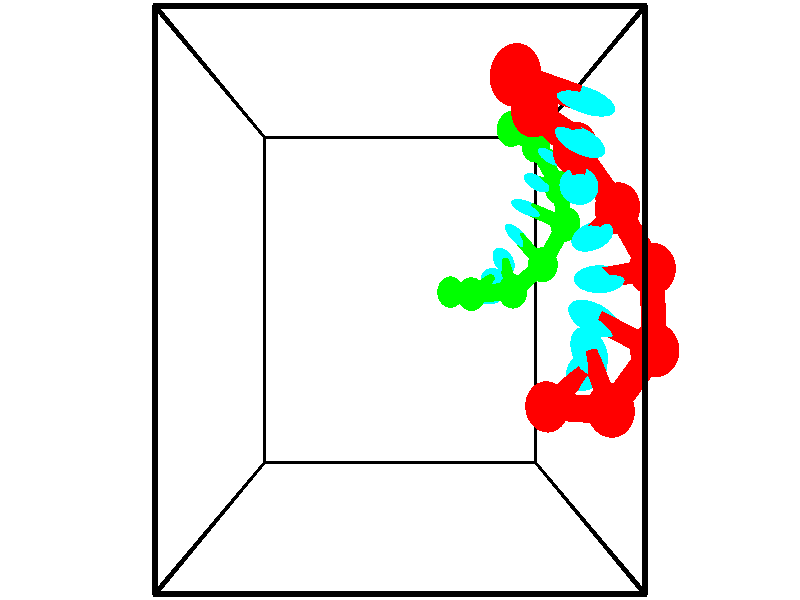 // switches for output
#declare DRAW_BASES = 1; // possible values are 0, 1; only relevant for DNA ribbons
#declare DRAW_BASES_TYPE = 3; // possible values are 1, 2, 3; only relevant for DNA ribbons
#declare DRAW_FOG = 0; // set to 1 to enable fog

#include "colors.inc"

#include "transforms.inc"
background { rgb <1, 1, 1>}

#default {
   normal{
       ripples 0.25
       frequency 0.20
       turbulence 0.2
       lambda 5
   }
	finish {
		phong 0.1
		phong_size 40.
	}
}

// original window dimensions: 1024x640


// camera settings

camera {
	sky <-0, 1, 0>
	up <-0, 1, 0>
	right 1.6 * <1, 0, 0>
	location <2.5, 2.5, 11.1562>
	look_at <2.5, 2.5, 2.5>
	direction <0, 0, -8.6562>
	angle 67.0682
}


# declare cpy_camera_pos = <2.5, 2.5, 11.1562>;
# if (DRAW_FOG = 1)
fog {
	fog_type 2
	up vnormalize(cpy_camera_pos)
	color rgbt<1,1,1,0.3>
	distance 1e-5
	fog_alt 3e-3
	fog_offset 4
}
# end


// LIGHTS

# declare lum = 6;
global_settings {
	ambient_light rgb lum * <0.05, 0.05, 0.05>
	max_trace_level 15
}# declare cpy_direct_light_amount = 0.25;
light_source
{	1000 * <-1, -1, 1>,
	rgb lum * cpy_direct_light_amount
	parallel
}

light_source
{	1000 * <1, 1, -1>,
	rgb lum * cpy_direct_light_amount
	parallel
}

// strand 0

// nucleotide -1

// particle -1
sphere {
	<4.238711, 1.446038, 4.006850> 0.250000
	pigment { color rgbt <1,0,0,0> }
	no_shadow
}
cylinder {
	<4.554741, 1.638458, 3.854863>,  <4.744359, 1.753910, 3.763671>, 0.100000
	pigment { color rgbt <1,0,0,0> }
	no_shadow
}
cylinder {
	<4.554741, 1.638458, 3.854863>,  <4.238711, 1.446038, 4.006850>, 0.100000
	pigment { color rgbt <1,0,0,0> }
	no_shadow
}

// particle -1
sphere {
	<4.554741, 1.638458, 3.854863> 0.100000
	pigment { color rgbt <1,0,0,0> }
	no_shadow
}
sphere {
	0, 1
	scale<0.080000,0.200000,0.300000>
	matrix <0.006747, 0.612975, 0.790074,
		0.612975, -0.626780, 0.481050,
		-0.790074, -0.481050, 0.379967,
		4.791763, 1.782773, 3.740873>
	pigment { color rgbt <0,1,1,0> }
	no_shadow
}
cylinder {
	<4.811801, 1.493303, 4.525173>,  <4.238711, 1.446038, 4.006850>, 0.130000
	pigment { color rgbt <1,0,0,0> }
	no_shadow
}

// nucleotide -1

// particle -1
sphere {
	<4.811801, 1.493303, 4.525173> 0.250000
	pigment { color rgbt <1,0,0,0> }
	no_shadow
}
cylinder {
	<4.761414, 1.783930, 4.254993>,  <4.731181, 1.958306, 4.092885>, 0.100000
	pigment { color rgbt <1,0,0,0> }
	no_shadow
}
cylinder {
	<4.761414, 1.783930, 4.254993>,  <4.811801, 1.493303, 4.525173>, 0.100000
	pigment { color rgbt <1,0,0,0> }
	no_shadow
}

// particle -1
sphere {
	<4.761414, 1.783930, 4.254993> 0.100000
	pigment { color rgbt <1,0,0,0> }
	no_shadow
}
sphere {
	0, 1
	scale<0.080000,0.200000,0.300000>
	matrix <-0.107880, 0.666803, 0.737384,
		0.986151, 0.165755, -0.005615,
		-0.125969, 0.726567, -0.675450,
		4.723623, 2.001900, 4.052359>
	pigment { color rgbt <0,1,1,0> }
	no_shadow
}
cylinder {
	<5.293628, 2.043984, 4.527184>,  <4.811801, 1.493303, 4.525173>, 0.130000
	pigment { color rgbt <1,0,0,0> }
	no_shadow
}

// nucleotide -1

// particle -1
sphere {
	<5.293628, 2.043984, 4.527184> 0.250000
	pigment { color rgbt <1,0,0,0> }
	no_shadow
}
cylinder {
	<4.964352, 2.205050, 4.367073>,  <4.766786, 2.301689, 4.271007>, 0.100000
	pigment { color rgbt <1,0,0,0> }
	no_shadow
}
cylinder {
	<4.964352, 2.205050, 4.367073>,  <5.293628, 2.043984, 4.527184>, 0.100000
	pigment { color rgbt <1,0,0,0> }
	no_shadow
}

// particle -1
sphere {
	<4.964352, 2.205050, 4.367073> 0.100000
	pigment { color rgbt <1,0,0,0> }
	no_shadow
}
sphere {
	0, 1
	scale<0.080000,0.200000,0.300000>
	matrix <0.010750, 0.715930, 0.698090,
		0.567665, 0.570357, -0.593675,
		-0.823190, 0.402663, -0.400277,
		4.717395, 2.325848, 4.246990>
	pigment { color rgbt <0,1,1,0> }
	no_shadow
}
cylinder {
	<5.383323, 2.795037, 4.245146>,  <5.293628, 2.043984, 4.527184>, 0.130000
	pigment { color rgbt <1,0,0,0> }
	no_shadow
}

// nucleotide -1

// particle -1
sphere {
	<5.383323, 2.795037, 4.245146> 0.250000
	pigment { color rgbt <1,0,0,0> }
	no_shadow
}
cylinder {
	<5.003422, 2.738035, 4.356616>,  <4.775481, 2.703834, 4.423498>, 0.100000
	pigment { color rgbt <1,0,0,0> }
	no_shadow
}
cylinder {
	<5.003422, 2.738035, 4.356616>,  <5.383323, 2.795037, 4.245146>, 0.100000
	pigment { color rgbt <1,0,0,0> }
	no_shadow
}

// particle -1
sphere {
	<5.003422, 2.738035, 4.356616> 0.100000
	pigment { color rgbt <1,0,0,0> }
	no_shadow
}
sphere {
	0, 1
	scale<0.080000,0.200000,0.300000>
	matrix <0.036287, 0.834207, 0.550256,
		-0.310888, 0.532720, -0.787120,
		-0.949754, -0.142505, 0.278676,
		4.718496, 2.695284, 4.440219>
	pigment { color rgbt <0,1,1,0> }
	no_shadow
}
cylinder {
	<5.040298, 3.394019, 4.095432>,  <5.383323, 2.795037, 4.245146>, 0.130000
	pigment { color rgbt <1,0,0,0> }
	no_shadow
}

// nucleotide -1

// particle -1
sphere {
	<5.040298, 3.394019, 4.095432> 0.250000
	pigment { color rgbt <1,0,0,0> }
	no_shadow
}
cylinder {
	<4.792233, 3.216269, 4.354021>,  <4.643393, 3.109618, 4.509174>, 0.100000
	pigment { color rgbt <1,0,0,0> }
	no_shadow
}
cylinder {
	<4.792233, 3.216269, 4.354021>,  <5.040298, 3.394019, 4.095432>, 0.100000
	pigment { color rgbt <1,0,0,0> }
	no_shadow
}

// particle -1
sphere {
	<4.792233, 3.216269, 4.354021> 0.100000
	pigment { color rgbt <1,0,0,0> }
	no_shadow
}
sphere {
	0, 1
	scale<0.080000,0.200000,0.300000>
	matrix <-0.189096, 0.884467, 0.426569,
		-0.761340, 0.142297, -0.632545,
		-0.620164, -0.444376, 0.646472,
		4.606183, 3.082956, 4.547963>
	pigment { color rgbt <0,1,1,0> }
	no_shadow
}
cylinder {
	<4.527760, 3.965218, 4.154228>,  <5.040298, 3.394019, 4.095432>, 0.130000
	pigment { color rgbt <1,0,0,0> }
	no_shadow
}

// nucleotide -1

// particle -1
sphere {
	<4.527760, 3.965218, 4.154228> 0.250000
	pigment { color rgbt <1,0,0,0> }
	no_shadow
}
cylinder {
	<4.464214, 3.712637, 4.457814>,  <4.426087, 3.561088, 4.639966>, 0.100000
	pigment { color rgbt <1,0,0,0> }
	no_shadow
}
cylinder {
	<4.464214, 3.712637, 4.457814>,  <4.527760, 3.965218, 4.154228>, 0.100000
	pigment { color rgbt <1,0,0,0> }
	no_shadow
}

// particle -1
sphere {
	<4.464214, 3.712637, 4.457814> 0.100000
	pigment { color rgbt <1,0,0,0> }
	no_shadow
}
sphere {
	0, 1
	scale<0.080000,0.200000,0.300000>
	matrix <-0.116788, 0.775350, 0.620639,
		-0.980369, 0.009959, -0.196922,
		-0.158864, -0.631453, 0.758966,
		4.416555, 3.523201, 4.685504>
	pigment { color rgbt <0,1,1,0> }
	no_shadow
}
cylinder {
	<3.969748, 4.238296, 4.551753>,  <4.527760, 3.965218, 4.154228>, 0.130000
	pigment { color rgbt <1,0,0,0> }
	no_shadow
}

// nucleotide -1

// particle -1
sphere {
	<3.969748, 4.238296, 4.551753> 0.250000
	pigment { color rgbt <1,0,0,0> }
	no_shadow
}
cylinder {
	<4.174938, 4.018080, 4.815195>,  <4.298052, 3.885950, 4.973260>, 0.100000
	pigment { color rgbt <1,0,0,0> }
	no_shadow
}
cylinder {
	<4.174938, 4.018080, 4.815195>,  <3.969748, 4.238296, 4.551753>, 0.100000
	pigment { color rgbt <1,0,0,0> }
	no_shadow
}

// particle -1
sphere {
	<4.174938, 4.018080, 4.815195> 0.100000
	pigment { color rgbt <1,0,0,0> }
	no_shadow
}
sphere {
	0, 1
	scale<0.080000,0.200000,0.300000>
	matrix <0.122541, 0.806354, 0.578599,
		-0.849611, -0.216101, 0.481103,
		0.512976, -0.550539, 0.658606,
		4.328831, 3.852918, 5.012777>
	pigment { color rgbt <0,1,1,0> }
	no_shadow
}
cylinder {
	<3.639700, 4.352689, 5.186188>,  <3.969748, 4.238296, 4.551753>, 0.130000
	pigment { color rgbt <1,0,0,0> }
	no_shadow
}

// nucleotide -1

// particle -1
sphere {
	<3.639700, 4.352689, 5.186188> 0.250000
	pigment { color rgbt <1,0,0,0> }
	no_shadow
}
cylinder {
	<4.008541, 4.216505, 5.259744>,  <4.229846, 4.134795, 5.303877>, 0.100000
	pigment { color rgbt <1,0,0,0> }
	no_shadow
}
cylinder {
	<4.008541, 4.216505, 5.259744>,  <3.639700, 4.352689, 5.186188>, 0.100000
	pigment { color rgbt <1,0,0,0> }
	no_shadow
}

// particle -1
sphere {
	<4.008541, 4.216505, 5.259744> 0.100000
	pigment { color rgbt <1,0,0,0> }
	no_shadow
}
sphere {
	0, 1
	scale<0.080000,0.200000,0.300000>
	matrix <0.157297, 0.764000, 0.625749,
		-0.353534, -0.548079, 0.758039,
		0.922102, -0.340460, 0.183889,
		4.285172, 4.114367, 5.314910>
	pigment { color rgbt <0,1,1,0> }
	no_shadow
}
// strand 1

// nucleotide -1

// particle -1
sphere {
	<4.402084, 4.926569, 0.883664> 0.250000
	pigment { color rgbt <0,1,0,0> }
	no_shadow
}
cylinder {
	<4.792114, 4.916447, 0.971836>,  <5.026132, 4.910373, 1.024739>, 0.100000
	pigment { color rgbt <0,1,0,0> }
	no_shadow
}
cylinder {
	<4.792114, 4.916447, 0.971836>,  <4.402084, 4.926569, 0.883664>, 0.100000
	pigment { color rgbt <0,1,0,0> }
	no_shadow
}

// particle -1
sphere {
	<4.792114, 4.916447, 0.971836> 0.100000
	pigment { color rgbt <0,1,0,0> }
	no_shadow
}
sphere {
	0, 1
	scale<0.080000,0.200000,0.300000>
	matrix <-0.021769, -0.999592, -0.018465,
		0.220807, 0.013207, -0.975228,
		0.975075, -0.025307, 0.220430,
		5.084637, 4.908854, 1.037965>
	pigment { color rgbt <0,1,1,0> }
	no_shadow
}
cylinder {
	<4.933010, 4.806573, 0.346633>,  <4.402084, 4.926569, 0.883664>, 0.130000
	pigment { color rgbt <0,1,0,0> }
	no_shadow
}

// nucleotide -1

// particle -1
sphere {
	<4.933010, 4.806573, 0.346633> 0.250000
	pigment { color rgbt <0,1,0,0> }
	no_shadow
}
cylinder {
	<4.983383, 4.639252, 0.706447>,  <5.013607, 4.538859, 0.922336>, 0.100000
	pigment { color rgbt <0,1,0,0> }
	no_shadow
}
cylinder {
	<4.983383, 4.639252, 0.706447>,  <4.933010, 4.806573, 0.346633>, 0.100000
	pigment { color rgbt <0,1,0,0> }
	no_shadow
}

// particle -1
sphere {
	<4.983383, 4.639252, 0.706447> 0.100000
	pigment { color rgbt <0,1,0,0> }
	no_shadow
}
sphere {
	0, 1
	scale<0.080000,0.200000,0.300000>
	matrix <-0.415383, -0.845673, -0.335103,
		0.900887, -0.331451, -0.280254,
		0.125933, -0.418303, 0.899535,
		5.021163, 4.513761, 0.976308>
	pigment { color rgbt <0,1,1,0> }
	no_shadow
}
cylinder {
	<5.369926, 4.189927, 0.278208>,  <4.933010, 4.806573, 0.346633>, 0.130000
	pigment { color rgbt <0,1,0,0> }
	no_shadow
}

// nucleotide -1

// particle -1
sphere {
	<5.369926, 4.189927, 0.278208> 0.250000
	pigment { color rgbt <0,1,0,0> }
	no_shadow
}
cylinder {
	<5.076988, 4.186965, 0.550565>,  <4.901226, 4.185188, 0.713980>, 0.100000
	pigment { color rgbt <0,1,0,0> }
	no_shadow
}
cylinder {
	<5.076988, 4.186965, 0.550565>,  <5.369926, 4.189927, 0.278208>, 0.100000
	pigment { color rgbt <0,1,0,0> }
	no_shadow
}

// particle -1
sphere {
	<5.076988, 4.186965, 0.550565> 0.100000
	pigment { color rgbt <0,1,0,0> }
	no_shadow
}
sphere {
	0, 1
	scale<0.080000,0.200000,0.300000>
	matrix <-0.461491, -0.729868, -0.504301,
		0.500698, -0.683548, 0.531096,
		-0.732344, -0.007406, 0.680895,
		4.857285, 4.184743, 0.754834>
	pigment { color rgbt <0,1,1,0> }
	no_shadow
}
cylinder {
	<5.349186, 3.589196, 0.749656>,  <5.369926, 4.189927, 0.278208>, 0.130000
	pigment { color rgbt <0,1,0,0> }
	no_shadow
}

// nucleotide -1

// particle -1
sphere {
	<5.349186, 3.589196, 0.749656> 0.250000
	pigment { color rgbt <0,1,0,0> }
	no_shadow
}
cylinder {
	<5.001358, 3.738751, 0.620627>,  <4.792661, 3.828485, 0.543210>, 0.100000
	pigment { color rgbt <0,1,0,0> }
	no_shadow
}
cylinder {
	<5.001358, 3.738751, 0.620627>,  <5.349186, 3.589196, 0.749656>, 0.100000
	pigment { color rgbt <0,1,0,0> }
	no_shadow
}

// particle -1
sphere {
	<5.001358, 3.738751, 0.620627> 0.100000
	pigment { color rgbt <0,1,0,0> }
	no_shadow
}
sphere {
	0, 1
	scale<0.080000,0.200000,0.300000>
	matrix <-0.196179, -0.861042, -0.469170,
		-0.453165, -0.344695, 0.822087,
		-0.869572, 0.373888, -0.322572,
		4.740487, 3.850918, 0.523855>
	pigment { color rgbt <0,1,1,0> }
	no_shadow
}
cylinder {
	<4.949294, 3.003627, 0.797996>,  <5.349186, 3.589196, 0.749656>, 0.130000
	pigment { color rgbt <0,1,0,0> }
	no_shadow
}

// nucleotide -1

// particle -1
sphere {
	<4.949294, 3.003627, 0.797996> 0.250000
	pigment { color rgbt <0,1,0,0> }
	no_shadow
}
cylinder {
	<4.747063, 3.258691, 0.565520>,  <4.625724, 3.411729, 0.426034>, 0.100000
	pigment { color rgbt <0,1,0,0> }
	no_shadow
}
cylinder {
	<4.747063, 3.258691, 0.565520>,  <4.949294, 3.003627, 0.797996>, 0.100000
	pigment { color rgbt <0,1,0,0> }
	no_shadow
}

// particle -1
sphere {
	<4.747063, 3.258691, 0.565520> 0.100000
	pigment { color rgbt <0,1,0,0> }
	no_shadow
}
sphere {
	0, 1
	scale<0.080000,0.200000,0.300000>
	matrix <-0.423847, -0.770299, -0.476438,
		-0.751492, 0.005455, 0.659720,
		-0.505582, 0.637659, -0.581186,
		4.595389, 3.449989, 0.391163>
	pigment { color rgbt <0,1,1,0> }
	no_shadow
}
cylinder {
	<4.455969, 2.626351, 0.685633>,  <4.949294, 3.003627, 0.797996>, 0.130000
	pigment { color rgbt <0,1,0,0> }
	no_shadow
}

// nucleotide -1

// particle -1
sphere {
	<4.455969, 2.626351, 0.685633> 0.250000
	pigment { color rgbt <0,1,0,0> }
	no_shadow
}
cylinder {
	<4.415314, 2.895079, 0.392149>,  <4.390921, 3.056315, 0.216059>, 0.100000
	pigment { color rgbt <0,1,0,0> }
	no_shadow
}
cylinder {
	<4.415314, 2.895079, 0.392149>,  <4.455969, 2.626351, 0.685633>, 0.100000
	pigment { color rgbt <0,1,0,0> }
	no_shadow
}

// particle -1
sphere {
	<4.415314, 2.895079, 0.392149> 0.100000
	pigment { color rgbt <0,1,0,0> }
	no_shadow
}
sphere {
	0, 1
	scale<0.080000,0.200000,0.300000>
	matrix <-0.198348, -0.736405, -0.646811,
		-0.974847, 0.079789, 0.208101,
		-0.101638, 0.671819, -0.733709,
		4.384822, 3.096624, 0.172036>
	pigment { color rgbt <0,1,1,0> }
	no_shadow
}
cylinder {
	<3.772624, 2.586753, 0.388870>,  <4.455969, 2.626351, 0.685633>, 0.130000
	pigment { color rgbt <0,1,0,0> }
	no_shadow
}

// nucleotide -1

// particle -1
sphere {
	<3.772624, 2.586753, 0.388870> 0.250000
	pigment { color rgbt <0,1,0,0> }
	no_shadow
}
cylinder {
	<4.033554, 2.726851, 0.120005>,  <4.190112, 2.810909, -0.041313>, 0.100000
	pigment { color rgbt <0,1,0,0> }
	no_shadow
}
cylinder {
	<4.033554, 2.726851, 0.120005>,  <3.772624, 2.586753, 0.388870>, 0.100000
	pigment { color rgbt <0,1,0,0> }
	no_shadow
}

// particle -1
sphere {
	<4.033554, 2.726851, 0.120005> 0.100000
	pigment { color rgbt <0,1,0,0> }
	no_shadow
}
sphere {
	0, 1
	scale<0.080000,0.200000,0.300000>
	matrix <-0.291337, -0.702829, -0.648964,
		-0.699711, 0.619160, -0.356434,
		0.652325, 0.350245, -0.672161,
		4.229251, 2.831924, -0.081643>
	pigment { color rgbt <0,1,1,0> }
	no_shadow
}
cylinder {
	<3.460887, 2.625003, -0.339522>,  <3.772624, 2.586753, 0.388870>, 0.130000
	pigment { color rgbt <0,1,0,0> }
	no_shadow
}

// nucleotide -1

// particle -1
sphere {
	<3.460887, 2.625003, -0.339522> 0.250000
	pigment { color rgbt <0,1,0,0> }
	no_shadow
}
cylinder {
	<3.858223, 2.602877, -0.379954>,  <4.096624, 2.589601, -0.404214>, 0.100000
	pigment { color rgbt <0,1,0,0> }
	no_shadow
}
cylinder {
	<3.858223, 2.602877, -0.379954>,  <3.460887, 2.625003, -0.339522>, 0.100000
	pigment { color rgbt <0,1,0,0> }
	no_shadow
}

// particle -1
sphere {
	<3.858223, 2.602877, -0.379954> 0.100000
	pigment { color rgbt <0,1,0,0> }
	no_shadow
}
sphere {
	0, 1
	scale<0.080000,0.200000,0.300000>
	matrix <-0.111753, -0.676302, -0.728098,
		-0.028086, 0.734544, -0.677979,
		0.993339, -0.055317, -0.101082,
		4.156225, 2.586282, -0.410279>
	pigment { color rgbt <0,1,1,0> }
	no_shadow
}
// box output
cylinder {
	<0.000000, 0.000000, 0.000000>,  <5.000000, 0.000000, 0.000000>, 0.025000
	pigment { color rgbt <0,0,0,0> }
	no_shadow
}
cylinder {
	<0.000000, 0.000000, 0.000000>,  <0.000000, 5.000000, 0.000000>, 0.025000
	pigment { color rgbt <0,0,0,0> }
	no_shadow
}
cylinder {
	<0.000000, 0.000000, 0.000000>,  <0.000000, 0.000000, 5.000000>, 0.025000
	pigment { color rgbt <0,0,0,0> }
	no_shadow
}
cylinder {
	<5.000000, 5.000000, 5.000000>,  <0.000000, 5.000000, 5.000000>, 0.025000
	pigment { color rgbt <0,0,0,0> }
	no_shadow
}
cylinder {
	<5.000000, 5.000000, 5.000000>,  <5.000000, 0.000000, 5.000000>, 0.025000
	pigment { color rgbt <0,0,0,0> }
	no_shadow
}
cylinder {
	<5.000000, 5.000000, 5.000000>,  <5.000000, 5.000000, 0.000000>, 0.025000
	pigment { color rgbt <0,0,0,0> }
	no_shadow
}
cylinder {
	<0.000000, 0.000000, 5.000000>,  <0.000000, 5.000000, 5.000000>, 0.025000
	pigment { color rgbt <0,0,0,0> }
	no_shadow
}
cylinder {
	<0.000000, 0.000000, 5.000000>,  <5.000000, 0.000000, 5.000000>, 0.025000
	pigment { color rgbt <0,0,0,0> }
	no_shadow
}
cylinder {
	<5.000000, 5.000000, 0.000000>,  <0.000000, 5.000000, 0.000000>, 0.025000
	pigment { color rgbt <0,0,0,0> }
	no_shadow
}
cylinder {
	<5.000000, 5.000000, 0.000000>,  <5.000000, 0.000000, 0.000000>, 0.025000
	pigment { color rgbt <0,0,0,0> }
	no_shadow
}
cylinder {
	<5.000000, 0.000000, 5.000000>,  <5.000000, 0.000000, 0.000000>, 0.025000
	pigment { color rgbt <0,0,0,0> }
	no_shadow
}
cylinder {
	<0.000000, 5.000000, 0.000000>,  <0.000000, 5.000000, 5.000000>, 0.025000
	pigment { color rgbt <0,0,0,0> }
	no_shadow
}
// end of box output
